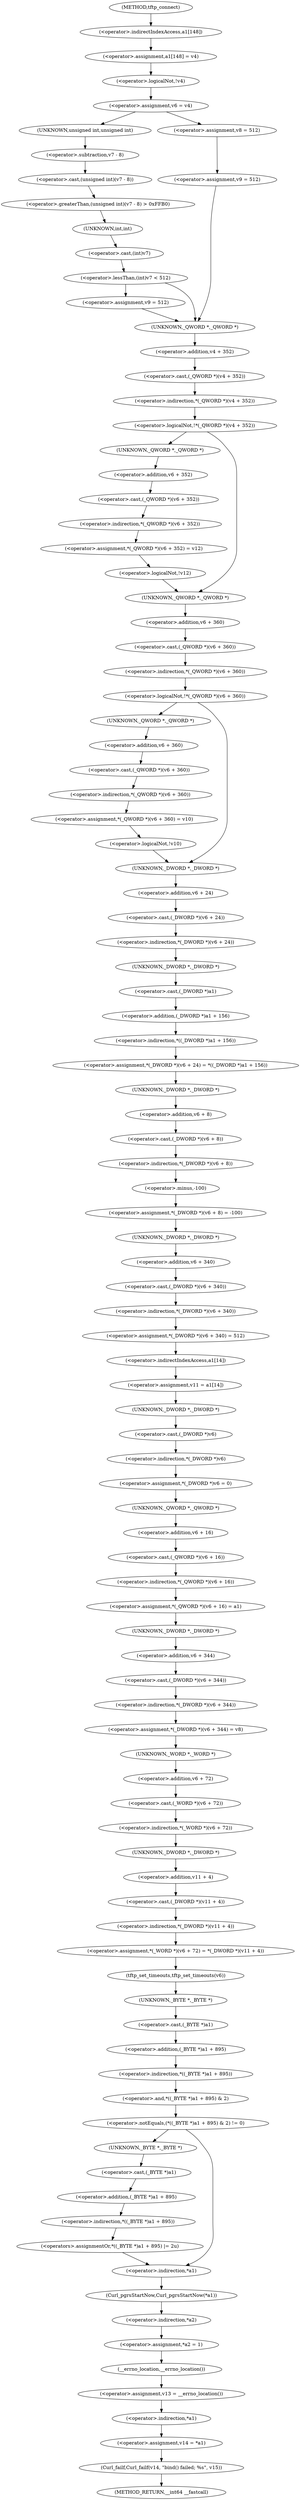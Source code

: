 digraph tftp_connect {  
"1000129" [label = "(<operator>.assignment,a1[148] = v4)" ]
"1000130" [label = "(<operator>.indirectIndexAccess,a1[148])" ]
"1000135" [label = "(<operator>.logicalNot,!v4)" ]
"1000138" [label = "(<operator>.assignment,v6 = v4)" ]
"1000145" [label = "(<operator>.greaterThan,(unsigned int)(v7 - 8) > 0xFFB0)" ]
"1000146" [label = "(<operator>.cast,(unsigned int)(v7 - 8))" ]
"1000147" [label = "(UNKNOWN,unsigned int,unsigned int)" ]
"1000148" [label = "(<operator>.subtraction,v7 - 8)" ]
"1000154" [label = "(<operator>.lessThan,(int)v7 < 512)" ]
"1000155" [label = "(<operator>.cast,(int)v7)" ]
"1000156" [label = "(UNKNOWN,int,int)" ]
"1000159" [label = "(<operator>.assignment,v9 = 512)" ]
"1000165" [label = "(<operator>.assignment,v8 = 512)" ]
"1000168" [label = "(<operator>.assignment,v9 = 512)" ]
"1000172" [label = "(<operator>.logicalNot,!*(_QWORD *)(v4 + 352))" ]
"1000173" [label = "(<operator>.indirection,*(_QWORD *)(v4 + 352))" ]
"1000174" [label = "(<operator>.cast,(_QWORD *)(v4 + 352))" ]
"1000175" [label = "(UNKNOWN,_QWORD *,_QWORD *)" ]
"1000176" [label = "(<operator>.addition,v4 + 352)" ]
"1000180" [label = "(<operator>.assignment,*(_QWORD *)(v6 + 352) = v12)" ]
"1000181" [label = "(<operator>.indirection,*(_QWORD *)(v6 + 352))" ]
"1000182" [label = "(<operator>.cast,(_QWORD *)(v6 + 352))" ]
"1000183" [label = "(UNKNOWN,_QWORD *,_QWORD *)" ]
"1000184" [label = "(<operator>.addition,v6 + 352)" ]
"1000189" [label = "(<operator>.logicalNot,!v12)" ]
"1000193" [label = "(<operator>.logicalNot,!*(_QWORD *)(v6 + 360))" ]
"1000194" [label = "(<operator>.indirection,*(_QWORD *)(v6 + 360))" ]
"1000195" [label = "(<operator>.cast,(_QWORD *)(v6 + 360))" ]
"1000196" [label = "(UNKNOWN,_QWORD *,_QWORD *)" ]
"1000197" [label = "(<operator>.addition,v6 + 360)" ]
"1000201" [label = "(<operator>.assignment,*(_QWORD *)(v6 + 360) = v10)" ]
"1000202" [label = "(<operator>.indirection,*(_QWORD *)(v6 + 360))" ]
"1000203" [label = "(<operator>.cast,(_QWORD *)(v6 + 360))" ]
"1000204" [label = "(UNKNOWN,_QWORD *,_QWORD *)" ]
"1000205" [label = "(<operator>.addition,v6 + 360)" ]
"1000210" [label = "(<operator>.logicalNot,!v10)" ]
"1000213" [label = "(<operator>.assignment,*(_DWORD *)(v6 + 24) = *((_DWORD *)a1 + 156))" ]
"1000214" [label = "(<operator>.indirection,*(_DWORD *)(v6 + 24))" ]
"1000215" [label = "(<operator>.cast,(_DWORD *)(v6 + 24))" ]
"1000216" [label = "(UNKNOWN,_DWORD *,_DWORD *)" ]
"1000217" [label = "(<operator>.addition,v6 + 24)" ]
"1000220" [label = "(<operator>.indirection,*((_DWORD *)a1 + 156))" ]
"1000221" [label = "(<operator>.addition,(_DWORD *)a1 + 156)" ]
"1000222" [label = "(<operator>.cast,(_DWORD *)a1)" ]
"1000223" [label = "(UNKNOWN,_DWORD *,_DWORD *)" ]
"1000226" [label = "(<operator>.assignment,*(_DWORD *)(v6 + 8) = -100)" ]
"1000227" [label = "(<operator>.indirection,*(_DWORD *)(v6 + 8))" ]
"1000228" [label = "(<operator>.cast,(_DWORD *)(v6 + 8))" ]
"1000229" [label = "(UNKNOWN,_DWORD *,_DWORD *)" ]
"1000230" [label = "(<operator>.addition,v6 + 8)" ]
"1000233" [label = "(<operator>.minus,-100)" ]
"1000235" [label = "(<operator>.assignment,*(_DWORD *)(v6 + 340) = 512)" ]
"1000236" [label = "(<operator>.indirection,*(_DWORD *)(v6 + 340))" ]
"1000237" [label = "(<operator>.cast,(_DWORD *)(v6 + 340))" ]
"1000238" [label = "(UNKNOWN,_DWORD *,_DWORD *)" ]
"1000239" [label = "(<operator>.addition,v6 + 340)" ]
"1000243" [label = "(<operator>.assignment,v11 = a1[14])" ]
"1000245" [label = "(<operator>.indirectIndexAccess,a1[14])" ]
"1000248" [label = "(<operator>.assignment,*(_DWORD *)v6 = 0)" ]
"1000249" [label = "(<operator>.indirection,*(_DWORD *)v6)" ]
"1000250" [label = "(<operator>.cast,(_DWORD *)v6)" ]
"1000251" [label = "(UNKNOWN,_DWORD *,_DWORD *)" ]
"1000254" [label = "(<operator>.assignment,*(_QWORD *)(v6 + 16) = a1)" ]
"1000255" [label = "(<operator>.indirection,*(_QWORD *)(v6 + 16))" ]
"1000256" [label = "(<operator>.cast,(_QWORD *)(v6 + 16))" ]
"1000257" [label = "(UNKNOWN,_QWORD *,_QWORD *)" ]
"1000258" [label = "(<operator>.addition,v6 + 16)" ]
"1000262" [label = "(<operator>.assignment,*(_DWORD *)(v6 + 344) = v8)" ]
"1000263" [label = "(<operator>.indirection,*(_DWORD *)(v6 + 344))" ]
"1000264" [label = "(<operator>.cast,(_DWORD *)(v6 + 344))" ]
"1000265" [label = "(UNKNOWN,_DWORD *,_DWORD *)" ]
"1000266" [label = "(<operator>.addition,v6 + 344)" ]
"1000270" [label = "(<operator>.assignment,*(_WORD *)(v6 + 72) = *(_DWORD *)(v11 + 4))" ]
"1000271" [label = "(<operator>.indirection,*(_WORD *)(v6 + 72))" ]
"1000272" [label = "(<operator>.cast,(_WORD *)(v6 + 72))" ]
"1000273" [label = "(UNKNOWN,_WORD *,_WORD *)" ]
"1000274" [label = "(<operator>.addition,v6 + 72)" ]
"1000277" [label = "(<operator>.indirection,*(_DWORD *)(v11 + 4))" ]
"1000278" [label = "(<operator>.cast,(_DWORD *)(v11 + 4))" ]
"1000279" [label = "(UNKNOWN,_DWORD *,_DWORD *)" ]
"1000280" [label = "(<operator>.addition,v11 + 4)" ]
"1000283" [label = "(tftp_set_timeouts,tftp_set_timeouts(v6))" ]
"1000286" [label = "(<operator>.notEquals,(*((_BYTE *)a1 + 895) & 2) != 0)" ]
"1000287" [label = "(<operator>.and,*((_BYTE *)a1 + 895) & 2)" ]
"1000288" [label = "(<operator>.indirection,*((_BYTE *)a1 + 895))" ]
"1000289" [label = "(<operator>.addition,(_BYTE *)a1 + 895)" ]
"1000290" [label = "(<operator>.cast,(_BYTE *)a1)" ]
"1000291" [label = "(UNKNOWN,_BYTE *,_BYTE *)" ]
"1000298" [label = "(<operators>.assignmentOr,*((_BYTE *)a1 + 895) |= 2u)" ]
"1000299" [label = "(<operator>.indirection,*((_BYTE *)a1 + 895))" ]
"1000300" [label = "(<operator>.addition,(_BYTE *)a1 + 895)" ]
"1000301" [label = "(<operator>.cast,(_BYTE *)a1)" ]
"1000302" [label = "(UNKNOWN,_BYTE *,_BYTE *)" ]
"1000307" [label = "(Curl_pgrsStartNow,Curl_pgrsStartNow(*a1))" ]
"1000308" [label = "(<operator>.indirection,*a1)" ]
"1000310" [label = "(<operator>.assignment,*a2 = 1)" ]
"1000311" [label = "(<operator>.indirection,*a2)" ]
"1000315" [label = "(<operator>.assignment,v13 = __errno_location())" ]
"1000317" [label = "(__errno_location,__errno_location())" ]
"1000318" [label = "(<operator>.assignment,v14 = *a1)" ]
"1000320" [label = "(<operator>.indirection,*a1)" ]
"1000322" [label = "(Curl_failf,Curl_failf(v14, \"bind() failed; %s\", v15))" ]
"1000113" [label = "(METHOD,tftp_connect)" ]
"1000327" [label = "(METHOD_RETURN,__int64 __fastcall)" ]
  "1000129" -> "1000135" 
  "1000130" -> "1000129" 
  "1000135" -> "1000138" 
  "1000138" -> "1000147" 
  "1000138" -> "1000165" 
  "1000145" -> "1000156" 
  "1000146" -> "1000145" 
  "1000147" -> "1000148" 
  "1000148" -> "1000146" 
  "1000154" -> "1000175" 
  "1000154" -> "1000159" 
  "1000155" -> "1000154" 
  "1000156" -> "1000155" 
  "1000159" -> "1000175" 
  "1000165" -> "1000168" 
  "1000168" -> "1000175" 
  "1000172" -> "1000183" 
  "1000172" -> "1000196" 
  "1000173" -> "1000172" 
  "1000174" -> "1000173" 
  "1000175" -> "1000176" 
  "1000176" -> "1000174" 
  "1000180" -> "1000189" 
  "1000181" -> "1000180" 
  "1000182" -> "1000181" 
  "1000183" -> "1000184" 
  "1000184" -> "1000182" 
  "1000189" -> "1000196" 
  "1000193" -> "1000204" 
  "1000193" -> "1000216" 
  "1000194" -> "1000193" 
  "1000195" -> "1000194" 
  "1000196" -> "1000197" 
  "1000197" -> "1000195" 
  "1000201" -> "1000210" 
  "1000202" -> "1000201" 
  "1000203" -> "1000202" 
  "1000204" -> "1000205" 
  "1000205" -> "1000203" 
  "1000210" -> "1000216" 
  "1000213" -> "1000229" 
  "1000214" -> "1000223" 
  "1000215" -> "1000214" 
  "1000216" -> "1000217" 
  "1000217" -> "1000215" 
  "1000220" -> "1000213" 
  "1000221" -> "1000220" 
  "1000222" -> "1000221" 
  "1000223" -> "1000222" 
  "1000226" -> "1000238" 
  "1000227" -> "1000233" 
  "1000228" -> "1000227" 
  "1000229" -> "1000230" 
  "1000230" -> "1000228" 
  "1000233" -> "1000226" 
  "1000235" -> "1000245" 
  "1000236" -> "1000235" 
  "1000237" -> "1000236" 
  "1000238" -> "1000239" 
  "1000239" -> "1000237" 
  "1000243" -> "1000251" 
  "1000245" -> "1000243" 
  "1000248" -> "1000257" 
  "1000249" -> "1000248" 
  "1000250" -> "1000249" 
  "1000251" -> "1000250" 
  "1000254" -> "1000265" 
  "1000255" -> "1000254" 
  "1000256" -> "1000255" 
  "1000257" -> "1000258" 
  "1000258" -> "1000256" 
  "1000262" -> "1000273" 
  "1000263" -> "1000262" 
  "1000264" -> "1000263" 
  "1000265" -> "1000266" 
  "1000266" -> "1000264" 
  "1000270" -> "1000283" 
  "1000271" -> "1000279" 
  "1000272" -> "1000271" 
  "1000273" -> "1000274" 
  "1000274" -> "1000272" 
  "1000277" -> "1000270" 
  "1000278" -> "1000277" 
  "1000279" -> "1000280" 
  "1000280" -> "1000278" 
  "1000283" -> "1000291" 
  "1000286" -> "1000302" 
  "1000286" -> "1000308" 
  "1000287" -> "1000286" 
  "1000288" -> "1000287" 
  "1000289" -> "1000288" 
  "1000290" -> "1000289" 
  "1000291" -> "1000290" 
  "1000298" -> "1000308" 
  "1000299" -> "1000298" 
  "1000300" -> "1000299" 
  "1000301" -> "1000300" 
  "1000302" -> "1000301" 
  "1000307" -> "1000311" 
  "1000308" -> "1000307" 
  "1000310" -> "1000317" 
  "1000311" -> "1000310" 
  "1000315" -> "1000320" 
  "1000317" -> "1000315" 
  "1000318" -> "1000322" 
  "1000320" -> "1000318" 
  "1000322" -> "1000327" 
  "1000113" -> "1000130" 
}
